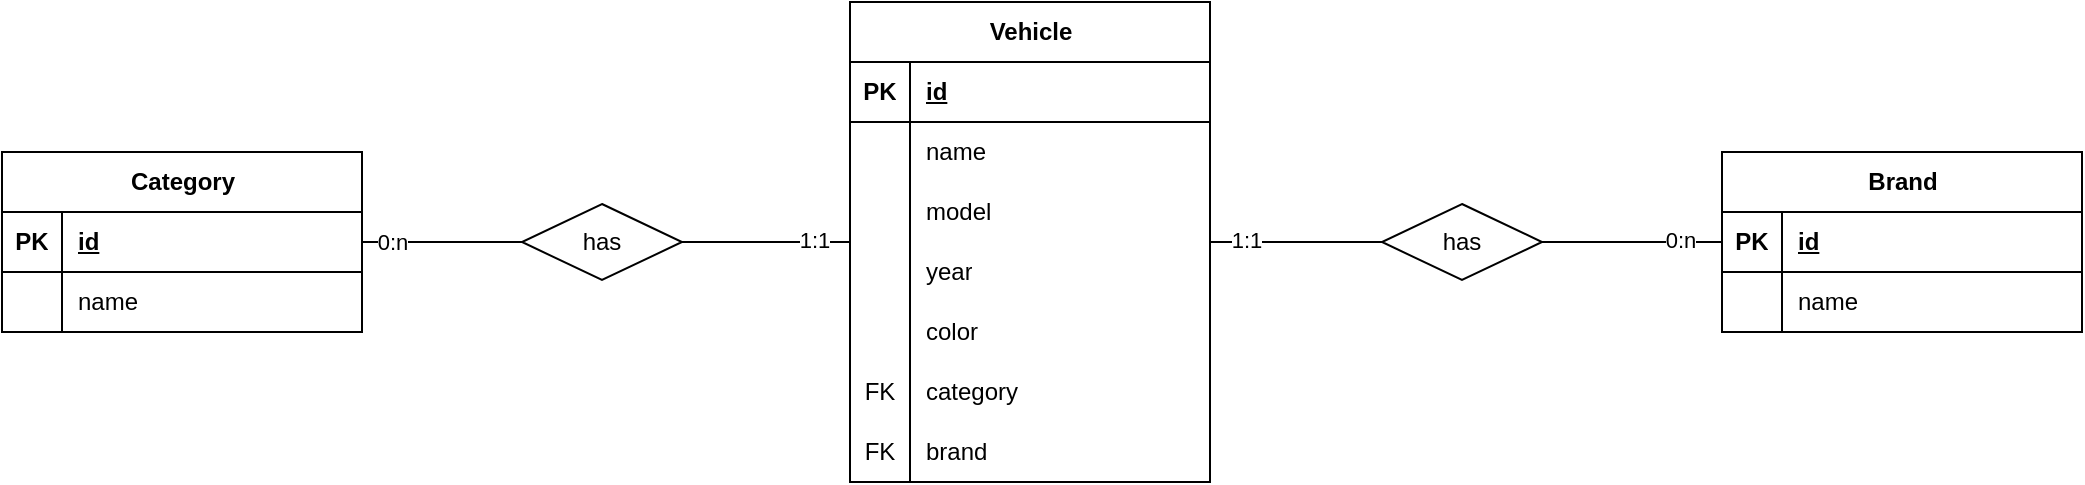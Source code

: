 <mxfile version="24.1.0" type="device">
  <diagram name="Página-1" id="Cic7Jx6LQpvH19Eq8exx">
    <mxGraphModel dx="2514" dy="1029" grid="1" gridSize="10" guides="1" tooltips="1" connect="1" arrows="1" fold="1" page="1" pageScale="1" pageWidth="827" pageHeight="1169" math="0" shadow="0">
      <root>
        <mxCell id="0" />
        <mxCell id="1" parent="0" />
        <mxCell id="mceQXbXb3appv8c5phm9-62" style="edgeStyle=orthogonalEdgeStyle;rounded=0;orthogonalLoop=1;jettySize=auto;html=1;entryX=1;entryY=0.5;entryDx=0;entryDy=0;endArrow=none;endFill=0;" edge="1" parent="1" source="mceQXbXb3appv8c5phm9-2" target="mceQXbXb3appv8c5phm9-61">
          <mxGeometry relative="1" as="geometry" />
        </mxCell>
        <mxCell id="mceQXbXb3appv8c5phm9-65" value="0:n" style="edgeLabel;html=1;align=center;verticalAlign=middle;resizable=0;points=[];" vertex="1" connectable="0" parent="mceQXbXb3appv8c5phm9-62">
          <mxGeometry x="-0.689" y="-1" relative="1" as="geometry">
            <mxPoint x="-7" as="offset" />
          </mxGeometry>
        </mxCell>
        <mxCell id="mceQXbXb3appv8c5phm9-2" value="Brand" style="shape=table;startSize=30;container=1;collapsible=1;childLayout=tableLayout;fixedRows=1;rowLines=0;fontStyle=1;align=center;resizeLast=1;html=1;labelBackgroundColor=none;" vertex="1" parent="1">
          <mxGeometry x="760" y="315" width="180" height="90" as="geometry" />
        </mxCell>
        <mxCell id="mceQXbXb3appv8c5phm9-3" value="" style="shape=tableRow;horizontal=0;startSize=0;swimlaneHead=0;swimlaneBody=0;fillColor=none;collapsible=0;dropTarget=0;points=[[0,0.5],[1,0.5]];portConstraint=eastwest;top=0;left=0;right=0;bottom=1;labelBackgroundColor=none;" vertex="1" parent="mceQXbXb3appv8c5phm9-2">
          <mxGeometry y="30" width="180" height="30" as="geometry" />
        </mxCell>
        <mxCell id="mceQXbXb3appv8c5phm9-4" value="PK" style="shape=partialRectangle;connectable=0;fillColor=none;top=0;left=0;bottom=0;right=0;fontStyle=1;overflow=hidden;whiteSpace=wrap;html=1;labelBackgroundColor=none;" vertex="1" parent="mceQXbXb3appv8c5phm9-3">
          <mxGeometry width="30" height="30" as="geometry">
            <mxRectangle width="30" height="30" as="alternateBounds" />
          </mxGeometry>
        </mxCell>
        <mxCell id="mceQXbXb3appv8c5phm9-5" value="id" style="shape=partialRectangle;connectable=0;fillColor=none;top=0;left=0;bottom=0;right=0;align=left;spacingLeft=6;fontStyle=5;overflow=hidden;whiteSpace=wrap;html=1;labelBackgroundColor=none;" vertex="1" parent="mceQXbXb3appv8c5phm9-3">
          <mxGeometry x="30" width="150" height="30" as="geometry">
            <mxRectangle width="150" height="30" as="alternateBounds" />
          </mxGeometry>
        </mxCell>
        <mxCell id="mceQXbXb3appv8c5phm9-6" value="" style="shape=tableRow;horizontal=0;startSize=0;swimlaneHead=0;swimlaneBody=0;fillColor=none;collapsible=0;dropTarget=0;points=[[0,0.5],[1,0.5]];portConstraint=eastwest;top=0;left=0;right=0;bottom=0;labelBackgroundColor=none;" vertex="1" parent="mceQXbXb3appv8c5phm9-2">
          <mxGeometry y="60" width="180" height="30" as="geometry" />
        </mxCell>
        <mxCell id="mceQXbXb3appv8c5phm9-7" value="" style="shape=partialRectangle;connectable=0;fillColor=none;top=0;left=0;bottom=0;right=0;editable=1;overflow=hidden;whiteSpace=wrap;html=1;labelBackgroundColor=none;" vertex="1" parent="mceQXbXb3appv8c5phm9-6">
          <mxGeometry width="30" height="30" as="geometry">
            <mxRectangle width="30" height="30" as="alternateBounds" />
          </mxGeometry>
        </mxCell>
        <mxCell id="mceQXbXb3appv8c5phm9-8" value="name" style="shape=partialRectangle;connectable=0;fillColor=none;top=0;left=0;bottom=0;right=0;align=left;spacingLeft=6;overflow=hidden;whiteSpace=wrap;html=1;labelBackgroundColor=none;" vertex="1" parent="mceQXbXb3appv8c5phm9-6">
          <mxGeometry x="30" width="150" height="30" as="geometry">
            <mxRectangle width="150" height="30" as="alternateBounds" />
          </mxGeometry>
        </mxCell>
        <mxCell id="mceQXbXb3appv8c5phm9-15" value="Category" style="shape=table;startSize=30;container=1;collapsible=1;childLayout=tableLayout;fixedRows=1;rowLines=0;fontStyle=1;align=center;resizeLast=1;html=1;labelBackgroundColor=none;" vertex="1" parent="1">
          <mxGeometry x="-100" y="315" width="180" height="90" as="geometry" />
        </mxCell>
        <mxCell id="mceQXbXb3appv8c5phm9-16" value="" style="shape=tableRow;horizontal=0;startSize=0;swimlaneHead=0;swimlaneBody=0;fillColor=none;collapsible=0;dropTarget=0;points=[[0,0.5],[1,0.5]];portConstraint=eastwest;top=0;left=0;right=0;bottom=1;labelBackgroundColor=none;" vertex="1" parent="mceQXbXb3appv8c5phm9-15">
          <mxGeometry y="30" width="180" height="30" as="geometry" />
        </mxCell>
        <mxCell id="mceQXbXb3appv8c5phm9-17" value="PK" style="shape=partialRectangle;connectable=0;fillColor=none;top=0;left=0;bottom=0;right=0;fontStyle=1;overflow=hidden;whiteSpace=wrap;html=1;labelBackgroundColor=none;" vertex="1" parent="mceQXbXb3appv8c5phm9-16">
          <mxGeometry width="30" height="30" as="geometry">
            <mxRectangle width="30" height="30" as="alternateBounds" />
          </mxGeometry>
        </mxCell>
        <mxCell id="mceQXbXb3appv8c5phm9-18" value="id" style="shape=partialRectangle;connectable=0;fillColor=none;top=0;left=0;bottom=0;right=0;align=left;spacingLeft=6;fontStyle=5;overflow=hidden;whiteSpace=wrap;html=1;labelBackgroundColor=none;" vertex="1" parent="mceQXbXb3appv8c5phm9-16">
          <mxGeometry x="30" width="150" height="30" as="geometry">
            <mxRectangle width="150" height="30" as="alternateBounds" />
          </mxGeometry>
        </mxCell>
        <mxCell id="mceQXbXb3appv8c5phm9-19" value="" style="shape=tableRow;horizontal=0;startSize=0;swimlaneHead=0;swimlaneBody=0;fillColor=none;collapsible=0;dropTarget=0;points=[[0,0.5],[1,0.5]];portConstraint=eastwest;top=0;left=0;right=0;bottom=0;labelBackgroundColor=none;" vertex="1" parent="mceQXbXb3appv8c5phm9-15">
          <mxGeometry y="60" width="180" height="30" as="geometry" />
        </mxCell>
        <mxCell id="mceQXbXb3appv8c5phm9-20" value="" style="shape=partialRectangle;connectable=0;fillColor=none;top=0;left=0;bottom=0;right=0;editable=1;overflow=hidden;whiteSpace=wrap;html=1;labelBackgroundColor=none;" vertex="1" parent="mceQXbXb3appv8c5phm9-19">
          <mxGeometry width="30" height="30" as="geometry">
            <mxRectangle width="30" height="30" as="alternateBounds" />
          </mxGeometry>
        </mxCell>
        <mxCell id="mceQXbXb3appv8c5phm9-21" value="name" style="shape=partialRectangle;connectable=0;fillColor=none;top=0;left=0;bottom=0;right=0;align=left;spacingLeft=6;overflow=hidden;whiteSpace=wrap;html=1;labelBackgroundColor=none;" vertex="1" parent="mceQXbXb3appv8c5phm9-19">
          <mxGeometry x="30" width="150" height="30" as="geometry">
            <mxRectangle width="150" height="30" as="alternateBounds" />
          </mxGeometry>
        </mxCell>
        <mxCell id="mceQXbXb3appv8c5phm9-58" style="edgeStyle=orthogonalEdgeStyle;rounded=0;orthogonalLoop=1;jettySize=auto;html=1;entryX=1;entryY=0.5;entryDx=0;entryDy=0;endArrow=none;endFill=0;" edge="1" parent="1" source="mceQXbXb3appv8c5phm9-28" target="mceQXbXb3appv8c5phm9-54">
          <mxGeometry relative="1" as="geometry" />
        </mxCell>
        <mxCell id="mceQXbXb3appv8c5phm9-60" value="1:1" style="edgeLabel;html=1;align=center;verticalAlign=middle;resizable=0;points=[];" vertex="1" connectable="0" parent="mceQXbXb3appv8c5phm9-58">
          <mxGeometry x="-0.646" y="-1" relative="1" as="geometry">
            <mxPoint x="-3" as="offset" />
          </mxGeometry>
        </mxCell>
        <mxCell id="mceQXbXb3appv8c5phm9-28" value="Vehicle" style="shape=table;startSize=30;container=1;collapsible=1;childLayout=tableLayout;fixedRows=1;rowLines=0;fontStyle=1;align=center;resizeLast=1;html=1;labelBackgroundColor=none;" vertex="1" parent="1">
          <mxGeometry x="324" y="240" width="180" height="240" as="geometry" />
        </mxCell>
        <mxCell id="mceQXbXb3appv8c5phm9-29" value="" style="shape=tableRow;horizontal=0;startSize=0;swimlaneHead=0;swimlaneBody=0;fillColor=none;collapsible=0;dropTarget=0;points=[[0,0.5],[1,0.5]];portConstraint=eastwest;top=0;left=0;right=0;bottom=1;labelBackgroundColor=none;" vertex="1" parent="mceQXbXb3appv8c5phm9-28">
          <mxGeometry y="30" width="180" height="30" as="geometry" />
        </mxCell>
        <mxCell id="mceQXbXb3appv8c5phm9-30" value="PK" style="shape=partialRectangle;connectable=0;fillColor=none;top=0;left=0;bottom=0;right=0;fontStyle=1;overflow=hidden;whiteSpace=wrap;html=1;labelBackgroundColor=none;" vertex="1" parent="mceQXbXb3appv8c5phm9-29">
          <mxGeometry width="30" height="30" as="geometry">
            <mxRectangle width="30" height="30" as="alternateBounds" />
          </mxGeometry>
        </mxCell>
        <mxCell id="mceQXbXb3appv8c5phm9-31" value="id" style="shape=partialRectangle;connectable=0;fillColor=none;top=0;left=0;bottom=0;right=0;align=left;spacingLeft=6;fontStyle=5;overflow=hidden;whiteSpace=wrap;html=1;labelBackgroundColor=none;" vertex="1" parent="mceQXbXb3appv8c5phm9-29">
          <mxGeometry x="30" width="150" height="30" as="geometry">
            <mxRectangle width="150" height="30" as="alternateBounds" />
          </mxGeometry>
        </mxCell>
        <mxCell id="mceQXbXb3appv8c5phm9-32" value="" style="shape=tableRow;horizontal=0;startSize=0;swimlaneHead=0;swimlaneBody=0;fillColor=none;collapsible=0;dropTarget=0;points=[[0,0.5],[1,0.5]];portConstraint=eastwest;top=0;left=0;right=0;bottom=0;labelBackgroundColor=none;" vertex="1" parent="mceQXbXb3appv8c5phm9-28">
          <mxGeometry y="60" width="180" height="30" as="geometry" />
        </mxCell>
        <mxCell id="mceQXbXb3appv8c5phm9-33" value="" style="shape=partialRectangle;connectable=0;fillColor=none;top=0;left=0;bottom=0;right=0;editable=1;overflow=hidden;whiteSpace=wrap;html=1;labelBackgroundColor=none;" vertex="1" parent="mceQXbXb3appv8c5phm9-32">
          <mxGeometry width="30" height="30" as="geometry">
            <mxRectangle width="30" height="30" as="alternateBounds" />
          </mxGeometry>
        </mxCell>
        <mxCell id="mceQXbXb3appv8c5phm9-34" value="name" style="shape=partialRectangle;connectable=0;fillColor=none;top=0;left=0;bottom=0;right=0;align=left;spacingLeft=6;overflow=hidden;whiteSpace=wrap;html=1;labelBackgroundColor=none;" vertex="1" parent="mceQXbXb3appv8c5phm9-32">
          <mxGeometry x="30" width="150" height="30" as="geometry">
            <mxRectangle width="150" height="30" as="alternateBounds" />
          </mxGeometry>
        </mxCell>
        <mxCell id="mceQXbXb3appv8c5phm9-35" value="" style="shape=tableRow;horizontal=0;startSize=0;swimlaneHead=0;swimlaneBody=0;fillColor=none;collapsible=0;dropTarget=0;points=[[0,0.5],[1,0.5]];portConstraint=eastwest;top=0;left=0;right=0;bottom=0;labelBackgroundColor=none;" vertex="1" parent="mceQXbXb3appv8c5phm9-28">
          <mxGeometry y="90" width="180" height="30" as="geometry" />
        </mxCell>
        <mxCell id="mceQXbXb3appv8c5phm9-36" value="" style="shape=partialRectangle;connectable=0;fillColor=none;top=0;left=0;bottom=0;right=0;editable=1;overflow=hidden;whiteSpace=wrap;html=1;labelBackgroundColor=none;" vertex="1" parent="mceQXbXb3appv8c5phm9-35">
          <mxGeometry width="30" height="30" as="geometry">
            <mxRectangle width="30" height="30" as="alternateBounds" />
          </mxGeometry>
        </mxCell>
        <mxCell id="mceQXbXb3appv8c5phm9-37" value="model" style="shape=partialRectangle;connectable=0;fillColor=none;top=0;left=0;bottom=0;right=0;align=left;spacingLeft=6;overflow=hidden;whiteSpace=wrap;html=1;labelBackgroundColor=none;" vertex="1" parent="mceQXbXb3appv8c5phm9-35">
          <mxGeometry x="30" width="150" height="30" as="geometry">
            <mxRectangle width="150" height="30" as="alternateBounds" />
          </mxGeometry>
        </mxCell>
        <mxCell id="mceQXbXb3appv8c5phm9-38" value="" style="shape=tableRow;horizontal=0;startSize=0;swimlaneHead=0;swimlaneBody=0;fillColor=none;collapsible=0;dropTarget=0;points=[[0,0.5],[1,0.5]];portConstraint=eastwest;top=0;left=0;right=0;bottom=0;labelBackgroundColor=none;" vertex="1" parent="mceQXbXb3appv8c5phm9-28">
          <mxGeometry y="120" width="180" height="30" as="geometry" />
        </mxCell>
        <mxCell id="mceQXbXb3appv8c5phm9-39" value="" style="shape=partialRectangle;connectable=0;fillColor=none;top=0;left=0;bottom=0;right=0;editable=1;overflow=hidden;whiteSpace=wrap;html=1;labelBackgroundColor=none;" vertex="1" parent="mceQXbXb3appv8c5phm9-38">
          <mxGeometry width="30" height="30" as="geometry">
            <mxRectangle width="30" height="30" as="alternateBounds" />
          </mxGeometry>
        </mxCell>
        <mxCell id="mceQXbXb3appv8c5phm9-40" value="year" style="shape=partialRectangle;connectable=0;fillColor=none;top=0;left=0;bottom=0;right=0;align=left;spacingLeft=6;overflow=hidden;whiteSpace=wrap;html=1;labelBackgroundColor=none;" vertex="1" parent="mceQXbXb3appv8c5phm9-38">
          <mxGeometry x="30" width="150" height="30" as="geometry">
            <mxRectangle width="150" height="30" as="alternateBounds" />
          </mxGeometry>
        </mxCell>
        <mxCell id="mceQXbXb3appv8c5phm9-45" value="" style="shape=tableRow;horizontal=0;startSize=0;swimlaneHead=0;swimlaneBody=0;fillColor=none;collapsible=0;dropTarget=0;points=[[0,0.5],[1,0.5]];portConstraint=eastwest;top=0;left=0;right=0;bottom=0;labelBackgroundColor=none;" vertex="1" parent="mceQXbXb3appv8c5phm9-28">
          <mxGeometry y="150" width="180" height="30" as="geometry" />
        </mxCell>
        <mxCell id="mceQXbXb3appv8c5phm9-46" value="" style="shape=partialRectangle;connectable=0;fillColor=none;top=0;left=0;bottom=0;right=0;editable=1;overflow=hidden;whiteSpace=wrap;html=1;labelBackgroundColor=none;" vertex="1" parent="mceQXbXb3appv8c5phm9-45">
          <mxGeometry width="30" height="30" as="geometry">
            <mxRectangle width="30" height="30" as="alternateBounds" />
          </mxGeometry>
        </mxCell>
        <mxCell id="mceQXbXb3appv8c5phm9-47" value="color" style="shape=partialRectangle;connectable=0;fillColor=none;top=0;left=0;bottom=0;right=0;align=left;spacingLeft=6;overflow=hidden;whiteSpace=wrap;html=1;labelBackgroundColor=none;" vertex="1" parent="mceQXbXb3appv8c5phm9-45">
          <mxGeometry x="30" width="150" height="30" as="geometry">
            <mxRectangle width="150" height="30" as="alternateBounds" />
          </mxGeometry>
        </mxCell>
        <mxCell id="mceQXbXb3appv8c5phm9-48" value="" style="shape=tableRow;horizontal=0;startSize=0;swimlaneHead=0;swimlaneBody=0;fillColor=none;collapsible=0;dropTarget=0;points=[[0,0.5],[1,0.5]];portConstraint=eastwest;top=0;left=0;right=0;bottom=0;labelBackgroundColor=none;" vertex="1" parent="mceQXbXb3appv8c5phm9-28">
          <mxGeometry y="180" width="180" height="30" as="geometry" />
        </mxCell>
        <mxCell id="mceQXbXb3appv8c5phm9-49" value="FK" style="shape=partialRectangle;connectable=0;fillColor=none;top=0;left=0;bottom=0;right=0;editable=1;overflow=hidden;whiteSpace=wrap;html=1;labelBackgroundColor=none;" vertex="1" parent="mceQXbXb3appv8c5phm9-48">
          <mxGeometry width="30" height="30" as="geometry">
            <mxRectangle width="30" height="30" as="alternateBounds" />
          </mxGeometry>
        </mxCell>
        <mxCell id="mceQXbXb3appv8c5phm9-50" value="category" style="shape=partialRectangle;connectable=0;fillColor=none;top=0;left=0;bottom=0;right=0;align=left;spacingLeft=6;overflow=hidden;whiteSpace=wrap;html=1;labelBackgroundColor=none;" vertex="1" parent="mceQXbXb3appv8c5phm9-48">
          <mxGeometry x="30" width="150" height="30" as="geometry">
            <mxRectangle width="150" height="30" as="alternateBounds" />
          </mxGeometry>
        </mxCell>
        <mxCell id="mceQXbXb3appv8c5phm9-51" value="" style="shape=tableRow;horizontal=0;startSize=0;swimlaneHead=0;swimlaneBody=0;fillColor=none;collapsible=0;dropTarget=0;points=[[0,0.5],[1,0.5]];portConstraint=eastwest;top=0;left=0;right=0;bottom=0;labelBackgroundColor=none;" vertex="1" parent="mceQXbXb3appv8c5phm9-28">
          <mxGeometry y="210" width="180" height="30" as="geometry" />
        </mxCell>
        <mxCell id="mceQXbXb3appv8c5phm9-52" value="FK" style="shape=partialRectangle;connectable=0;fillColor=none;top=0;left=0;bottom=0;right=0;editable=1;overflow=hidden;whiteSpace=wrap;html=1;labelBackgroundColor=none;" vertex="1" parent="mceQXbXb3appv8c5phm9-51">
          <mxGeometry width="30" height="30" as="geometry">
            <mxRectangle width="30" height="30" as="alternateBounds" />
          </mxGeometry>
        </mxCell>
        <mxCell id="mceQXbXb3appv8c5phm9-53" value="brand" style="shape=partialRectangle;connectable=0;fillColor=none;top=0;left=0;bottom=0;right=0;align=left;spacingLeft=6;overflow=hidden;whiteSpace=wrap;html=1;labelBackgroundColor=none;" vertex="1" parent="mceQXbXb3appv8c5phm9-51">
          <mxGeometry x="30" width="150" height="30" as="geometry">
            <mxRectangle width="150" height="30" as="alternateBounds" />
          </mxGeometry>
        </mxCell>
        <mxCell id="mceQXbXb3appv8c5phm9-54" value="has" style="rhombus;whiteSpace=wrap;html=1;" vertex="1" parent="1">
          <mxGeometry x="160" y="341" width="80" height="38" as="geometry" />
        </mxCell>
        <mxCell id="mceQXbXb3appv8c5phm9-56" style="edgeStyle=orthogonalEdgeStyle;rounded=0;orthogonalLoop=1;jettySize=auto;html=1;entryX=0;entryY=0.5;entryDx=0;entryDy=0;endArrow=none;endFill=0;" edge="1" parent="1" source="mceQXbXb3appv8c5phm9-16" target="mceQXbXb3appv8c5phm9-54">
          <mxGeometry relative="1" as="geometry" />
        </mxCell>
        <mxCell id="mceQXbXb3appv8c5phm9-59" value="0:n" style="edgeLabel;html=1;align=center;verticalAlign=middle;resizable=0;points=[];" vertex="1" connectable="0" parent="mceQXbXb3appv8c5phm9-56">
          <mxGeometry x="-0.729" relative="1" as="geometry">
            <mxPoint x="4" as="offset" />
          </mxGeometry>
        </mxCell>
        <mxCell id="mceQXbXb3appv8c5phm9-61" value="has" style="rhombus;whiteSpace=wrap;html=1;" vertex="1" parent="1">
          <mxGeometry x="590" y="341" width="80" height="38" as="geometry" />
        </mxCell>
        <mxCell id="mceQXbXb3appv8c5phm9-63" style="edgeStyle=orthogonalEdgeStyle;rounded=0;orthogonalLoop=1;jettySize=auto;html=1;entryX=0;entryY=0.5;entryDx=0;entryDy=0;endArrow=none;endFill=0;" edge="1" parent="1" source="mceQXbXb3appv8c5phm9-38" target="mceQXbXb3appv8c5phm9-61">
          <mxGeometry relative="1" as="geometry">
            <Array as="points">
              <mxPoint x="530" y="360" />
              <mxPoint x="530" y="360" />
            </Array>
          </mxGeometry>
        </mxCell>
        <mxCell id="mceQXbXb3appv8c5phm9-64" value="1:1" style="edgeLabel;html=1;align=center;verticalAlign=middle;resizable=0;points=[];" vertex="1" connectable="0" parent="mceQXbXb3appv8c5phm9-63">
          <mxGeometry x="-0.651" y="1" relative="1" as="geometry">
            <mxPoint x="3" as="offset" />
          </mxGeometry>
        </mxCell>
      </root>
    </mxGraphModel>
  </diagram>
</mxfile>
